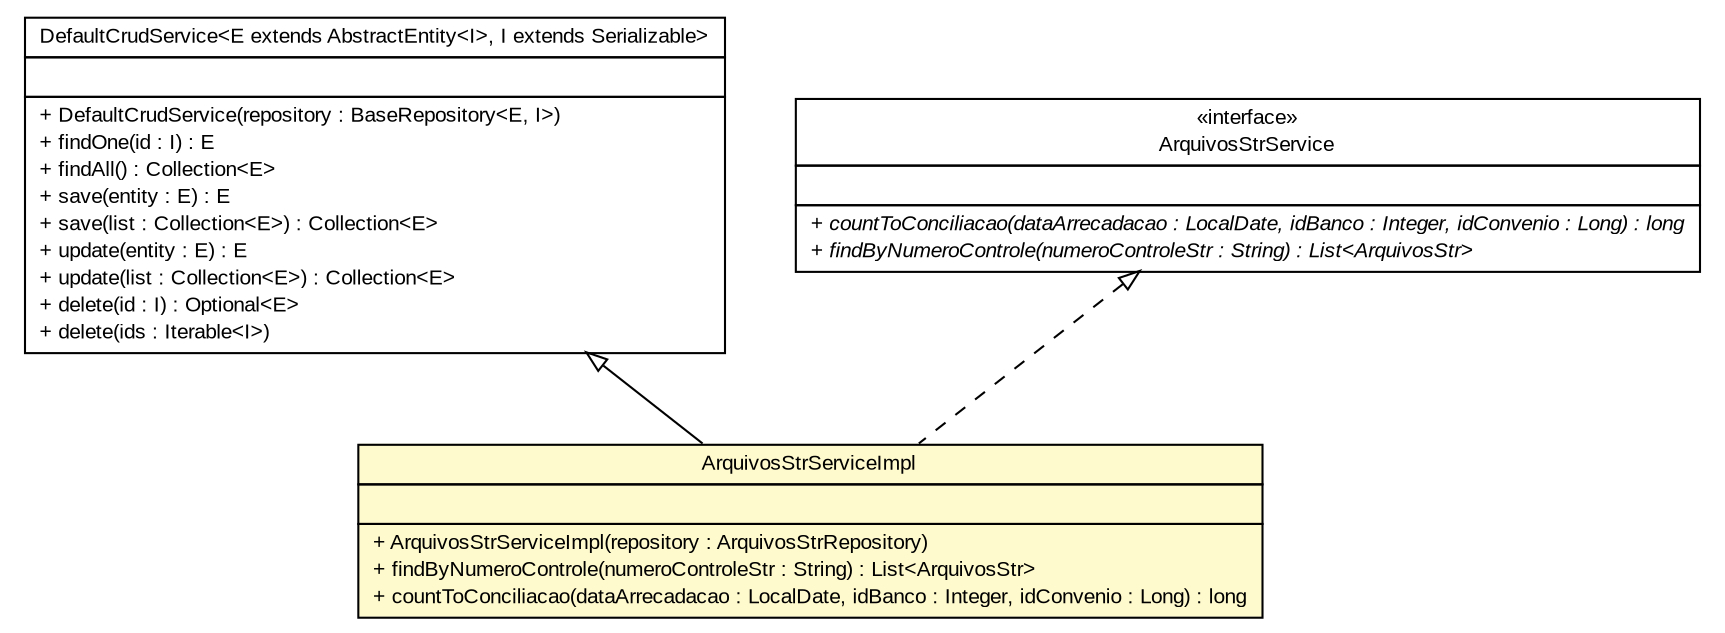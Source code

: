 #!/usr/local/bin/dot
#
# Class diagram 
# Generated by UMLGraph version R5_6 (http://www.umlgraph.org/)
#

digraph G {
	edge [fontname="arial",fontsize=10,labelfontname="arial",labelfontsize=10];
	node [fontname="arial",fontsize=10,shape=plaintext];
	nodesep=0.25;
	ranksep=0.5;
	// br.gov.to.sefaz.business.service.impl.DefaultCrudService<E extends br.gov.to.sefaz.persistence.entity.AbstractEntity<I>, I extends java.io.Serializable>
	c206031 [label=<<table title="br.gov.to.sefaz.business.service.impl.DefaultCrudService" border="0" cellborder="1" cellspacing="0" cellpadding="2" port="p" href="../../../../business/service/impl/DefaultCrudService.html">
		<tr><td><table border="0" cellspacing="0" cellpadding="1">
<tr><td align="center" balign="center"> DefaultCrudService&lt;E extends AbstractEntity&lt;I&gt;, I extends Serializable&gt; </td></tr>
		</table></td></tr>
		<tr><td><table border="0" cellspacing="0" cellpadding="1">
<tr><td align="left" balign="left">  </td></tr>
		</table></td></tr>
		<tr><td><table border="0" cellspacing="0" cellpadding="1">
<tr><td align="left" balign="left"> + DefaultCrudService(repository : BaseRepository&lt;E, I&gt;) </td></tr>
<tr><td align="left" balign="left"> + findOne(id : I) : E </td></tr>
<tr><td align="left" balign="left"> + findAll() : Collection&lt;E&gt; </td></tr>
<tr><td align="left" balign="left"> + save(entity : E) : E </td></tr>
<tr><td align="left" balign="left"> + save(list : Collection&lt;E&gt;) : Collection&lt;E&gt; </td></tr>
<tr><td align="left" balign="left"> + update(entity : E) : E </td></tr>
<tr><td align="left" balign="left"> + update(list : Collection&lt;E&gt;) : Collection&lt;E&gt; </td></tr>
<tr><td align="left" balign="left"> + delete(id : I) : Optional&lt;E&gt; </td></tr>
<tr><td align="left" balign="left"> + delete(ids : Iterable&lt;I&gt;) </td></tr>
		</table></td></tr>
		</table>>, URL="../../../../business/service/impl/DefaultCrudService.html", fontname="arial", fontcolor="black", fontsize=10.0];
	// br.gov.to.sefaz.arr.processamento.service.ArquivosStrService
	c206653 [label=<<table title="br.gov.to.sefaz.arr.processamento.service.ArquivosStrService" border="0" cellborder="1" cellspacing="0" cellpadding="2" port="p" href="../ArquivosStrService.html">
		<tr><td><table border="0" cellspacing="0" cellpadding="1">
<tr><td align="center" balign="center"> &#171;interface&#187; </td></tr>
<tr><td align="center" balign="center"> ArquivosStrService </td></tr>
		</table></td></tr>
		<tr><td><table border="0" cellspacing="0" cellpadding="1">
<tr><td align="left" balign="left">  </td></tr>
		</table></td></tr>
		<tr><td><table border="0" cellspacing="0" cellpadding="1">
<tr><td align="left" balign="left"><font face="arial italic" point-size="10.0"> + countToConciliacao(dataArrecadacao : LocalDate, idBanco : Integer, idConvenio : Long) : long </font></td></tr>
<tr><td align="left" balign="left"><font face="arial italic" point-size="10.0"> + findByNumeroControle(numeroControleStr : String) : List&lt;ArquivosStr&gt; </font></td></tr>
		</table></td></tr>
		</table>>, URL="../ArquivosStrService.html", fontname="arial", fontcolor="black", fontsize=10.0];
	// br.gov.to.sefaz.arr.processamento.service.impl.ArquivosStrServiceImpl
	c206665 [label=<<table title="br.gov.to.sefaz.arr.processamento.service.impl.ArquivosStrServiceImpl" border="0" cellborder="1" cellspacing="0" cellpadding="2" port="p" bgcolor="lemonChiffon" href="./ArquivosStrServiceImpl.html">
		<tr><td><table border="0" cellspacing="0" cellpadding="1">
<tr><td align="center" balign="center"> ArquivosStrServiceImpl </td></tr>
		</table></td></tr>
		<tr><td><table border="0" cellspacing="0" cellpadding="1">
<tr><td align="left" balign="left">  </td></tr>
		</table></td></tr>
		<tr><td><table border="0" cellspacing="0" cellpadding="1">
<tr><td align="left" balign="left"> + ArquivosStrServiceImpl(repository : ArquivosStrRepository) </td></tr>
<tr><td align="left" balign="left"> + findByNumeroControle(numeroControleStr : String) : List&lt;ArquivosStr&gt; </td></tr>
<tr><td align="left" balign="left"> + countToConciliacao(dataArrecadacao : LocalDate, idBanco : Integer, idConvenio : Long) : long </td></tr>
		</table></td></tr>
		</table>>, URL="./ArquivosStrServiceImpl.html", fontname="arial", fontcolor="black", fontsize=10.0];
	//br.gov.to.sefaz.arr.processamento.service.impl.ArquivosStrServiceImpl extends br.gov.to.sefaz.business.service.impl.DefaultCrudService<br.gov.to.sefaz.arr.persistence.entity.ArquivosStr, java.lang.Long>
	c206031:p -> c206665:p [dir=back,arrowtail=empty];
	//br.gov.to.sefaz.arr.processamento.service.impl.ArquivosStrServiceImpl implements br.gov.to.sefaz.arr.processamento.service.ArquivosStrService
	c206653:p -> c206665:p [dir=back,arrowtail=empty,style=dashed];
}

